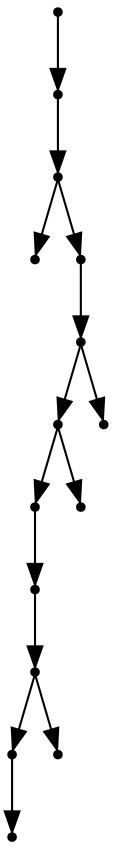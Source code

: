 digraph {
  14 [shape=point];
  13 [shape=point];
  12 [shape=point];
  0 [shape=point];
  11 [shape=point];
  10 [shape=point];
  8 [shape=point];
  6 [shape=point];
  5 [shape=point];
  4 [shape=point];
  2 [shape=point];
  1 [shape=point];
  3 [shape=point];
  7 [shape=point];
  9 [shape=point];
14 -> 13;
13 -> 12;
12 -> 0;
12 -> 11;
11 -> 10;
10 -> 8;
8 -> 6;
6 -> 5;
5 -> 4;
4 -> 2;
2 -> 1;
4 -> 3;
8 -> 7;
10 -> 9;
}
